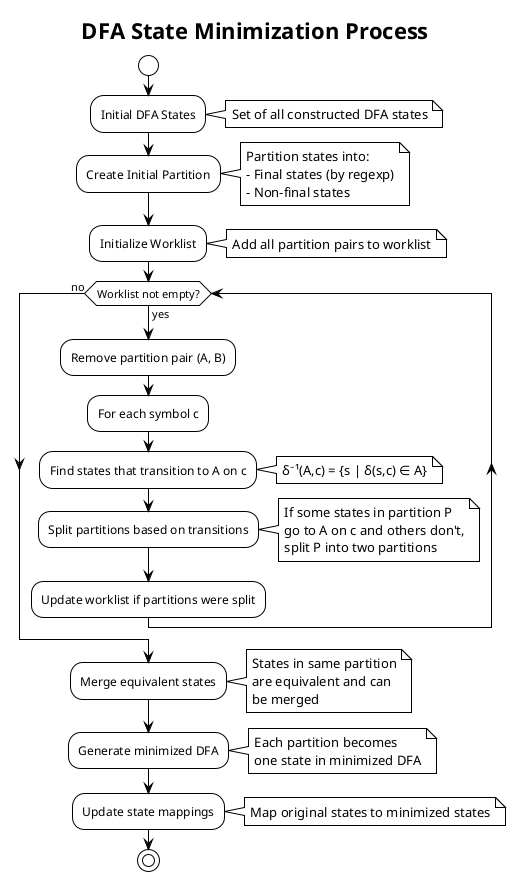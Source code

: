 @startuml state_minimization_algorithm
!theme plain

title DFA State Minimization Process

!define PROCESS_COLOR #E1F5FE
!define DECISION_COLOR #FFF3E0
!define DATA_COLOR #F3E5F5

start

:Initial DFA States;
note right: Set of all constructed DFA states

:Create Initial Partition;
note right
  Partition states into:
  - Final states (by regexp)
  - Non-final states
end note

:Initialize Worklist;
note right: Add all partition pairs to worklist

while (Worklist not empty?) is (yes)
  :Remove partition pair (A, B);
  
  :For each symbol c;
  
  :Find states that transition to A on c;
  note right: δ⁻¹(A,c) = {s | δ(s,c) ∈ A}
  
  :Split partitions based on transitions;
  note right
    If some states in partition P
    go to A on c and others don't,
    split P into two partitions
  end note
  
  :Update worklist if partitions were split;
  
endwhile (no)

:Merge equivalent states;
note right
  States in same partition
  are equivalent and can
  be merged
end note

:Generate minimized DFA;
note right
  Each partition becomes
  one state in minimized DFA
end note

:Update state mappings;
note right: Map original states to minimized states

stop

@enduml